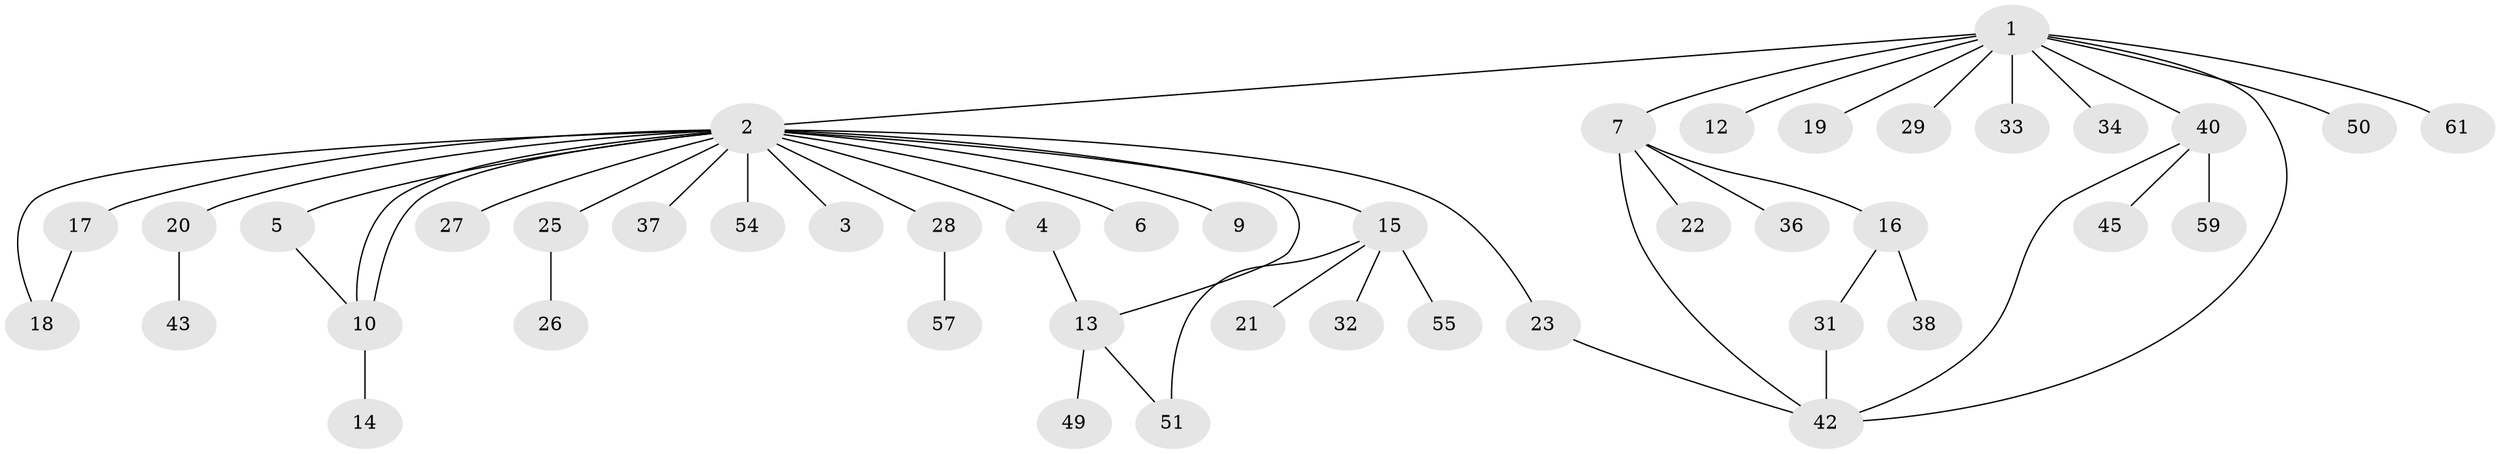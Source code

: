 // original degree distribution, {12: 0.016129032258064516, 20: 0.016129032258064516, 1: 0.5645161290322581, 3: 0.0967741935483871, 2: 0.20967741935483872, 5: 0.04838709677419355, 4: 0.03225806451612903, 6: 0.016129032258064516}
// Generated by graph-tools (version 1.1) at 2025/41/03/06/25 10:41:46]
// undirected, 45 vertices, 53 edges
graph export_dot {
graph [start="1"]
  node [color=gray90,style=filled];
  1 [super="+62"];
  2 [super="+8"];
  3;
  4 [super="+56"];
  5 [super="+58"];
  6;
  7 [super="+11"];
  9;
  10 [super="+60"];
  12;
  13 [super="+47"];
  14;
  15 [super="+30"];
  16;
  17 [super="+53"];
  18 [super="+39"];
  19;
  20 [super="+24"];
  21 [super="+35"];
  22;
  23;
  25 [super="+41"];
  26;
  27;
  28 [super="+52"];
  29 [super="+46"];
  31;
  32;
  33;
  34;
  36;
  37;
  38;
  40 [super="+48"];
  42 [super="+44"];
  43;
  45;
  49;
  50;
  51;
  54;
  55;
  57;
  59;
  61;
  1 -- 2;
  1 -- 7;
  1 -- 12;
  1 -- 19;
  1 -- 29;
  1 -- 33;
  1 -- 34;
  1 -- 40;
  1 -- 42;
  1 -- 50;
  1 -- 61;
  2 -- 3;
  2 -- 4;
  2 -- 5;
  2 -- 6;
  2 -- 9;
  2 -- 10;
  2 -- 10;
  2 -- 13;
  2 -- 15;
  2 -- 17;
  2 -- 20;
  2 -- 23;
  2 -- 25;
  2 -- 27;
  2 -- 28;
  2 -- 37;
  2 -- 54;
  2 -- 18;
  4 -- 13;
  5 -- 10;
  7 -- 22;
  7 -- 36;
  7 -- 42;
  7 -- 16;
  10 -- 14;
  13 -- 49;
  13 -- 51;
  15 -- 21;
  15 -- 32;
  15 -- 51;
  15 -- 55;
  16 -- 31;
  16 -- 38;
  17 -- 18;
  20 -- 43;
  23 -- 42;
  25 -- 26;
  28 -- 57;
  31 -- 42;
  40 -- 45;
  40 -- 59;
  40 -- 42;
}
